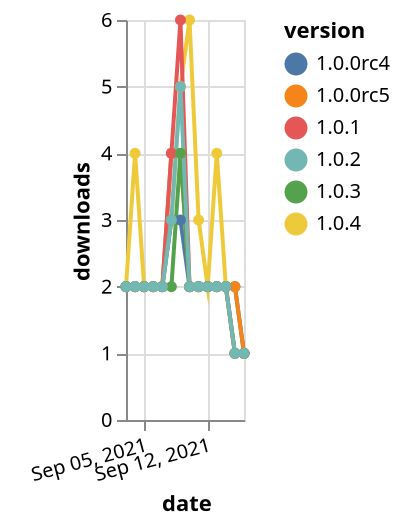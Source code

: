 {"$schema": "https://vega.github.io/schema/vega-lite/v5.json", "description": "A simple bar chart with embedded data.", "data": {"values": [{"date": "2021-09-03", "total": 7938, "delta": 2, "version": "1.0.4"}, {"date": "2021-09-04", "total": 7942, "delta": 4, "version": "1.0.4"}, {"date": "2021-09-05", "total": 7944, "delta": 2, "version": "1.0.4"}, {"date": "2021-09-06", "total": 7946, "delta": 2, "version": "1.0.4"}, {"date": "2021-09-07", "total": 7948, "delta": 2, "version": "1.0.4"}, {"date": "2021-09-08", "total": 7951, "delta": 3, "version": "1.0.4"}, {"date": "2021-09-09", "total": 7956, "delta": 5, "version": "1.0.4"}, {"date": "2021-09-10", "total": 7962, "delta": 6, "version": "1.0.4"}, {"date": "2021-09-11", "total": 7965, "delta": 3, "version": "1.0.4"}, {"date": "2021-09-12", "total": 7967, "delta": 2, "version": "1.0.4"}, {"date": "2021-09-13", "total": 7971, "delta": 4, "version": "1.0.4"}, {"date": "2021-09-14", "total": 7973, "delta": 2, "version": "1.0.4"}, {"date": "2021-09-15", "total": 7974, "delta": 1, "version": "1.0.4"}, {"date": "2021-09-16", "total": 7975, "delta": 1, "version": "1.0.4"}, {"date": "2021-09-03", "total": 2678, "delta": 2, "version": "1.0.0rc4"}, {"date": "2021-09-04", "total": 2680, "delta": 2, "version": "1.0.0rc4"}, {"date": "2021-09-05", "total": 2682, "delta": 2, "version": "1.0.0rc4"}, {"date": "2021-09-06", "total": 2684, "delta": 2, "version": "1.0.0rc4"}, {"date": "2021-09-07", "total": 2686, "delta": 2, "version": "1.0.0rc4"}, {"date": "2021-09-08", "total": 2689, "delta": 3, "version": "1.0.0rc4"}, {"date": "2021-09-09", "total": 2692, "delta": 3, "version": "1.0.0rc4"}, {"date": "2021-09-10", "total": 2694, "delta": 2, "version": "1.0.0rc4"}, {"date": "2021-09-11", "total": 2696, "delta": 2, "version": "1.0.0rc4"}, {"date": "2021-09-12", "total": 2698, "delta": 2, "version": "1.0.0rc4"}, {"date": "2021-09-13", "total": 2700, "delta": 2, "version": "1.0.0rc4"}, {"date": "2021-09-14", "total": 2702, "delta": 2, "version": "1.0.0rc4"}, {"date": "2021-09-15", "total": 2704, "delta": 2, "version": "1.0.0rc4"}, {"date": "2021-09-16", "total": 2705, "delta": 1, "version": "1.0.0rc4"}, {"date": "2021-09-03", "total": 3447, "delta": 2, "version": "1.0.0rc5"}, {"date": "2021-09-04", "total": 3449, "delta": 2, "version": "1.0.0rc5"}, {"date": "2021-09-05", "total": 3451, "delta": 2, "version": "1.0.0rc5"}, {"date": "2021-09-06", "total": 3453, "delta": 2, "version": "1.0.0rc5"}, {"date": "2021-09-07", "total": 3455, "delta": 2, "version": "1.0.0rc5"}, {"date": "2021-09-08", "total": 3459, "delta": 4, "version": "1.0.0rc5"}, {"date": "2021-09-09", "total": 3463, "delta": 4, "version": "1.0.0rc5"}, {"date": "2021-09-10", "total": 3465, "delta": 2, "version": "1.0.0rc5"}, {"date": "2021-09-11", "total": 3467, "delta": 2, "version": "1.0.0rc5"}, {"date": "2021-09-12", "total": 3469, "delta": 2, "version": "1.0.0rc5"}, {"date": "2021-09-13", "total": 3471, "delta": 2, "version": "1.0.0rc5"}, {"date": "2021-09-14", "total": 3473, "delta": 2, "version": "1.0.0rc5"}, {"date": "2021-09-15", "total": 3475, "delta": 2, "version": "1.0.0rc5"}, {"date": "2021-09-16", "total": 3476, "delta": 1, "version": "1.0.0rc5"}, {"date": "2021-09-03", "total": 3939, "delta": 2, "version": "1.0.1"}, {"date": "2021-09-04", "total": 3941, "delta": 2, "version": "1.0.1"}, {"date": "2021-09-05", "total": 3943, "delta": 2, "version": "1.0.1"}, {"date": "2021-09-06", "total": 3945, "delta": 2, "version": "1.0.1"}, {"date": "2021-09-07", "total": 3947, "delta": 2, "version": "1.0.1"}, {"date": "2021-09-08", "total": 3951, "delta": 4, "version": "1.0.1"}, {"date": "2021-09-09", "total": 3957, "delta": 6, "version": "1.0.1"}, {"date": "2021-09-10", "total": 3959, "delta": 2, "version": "1.0.1"}, {"date": "2021-09-11", "total": 3961, "delta": 2, "version": "1.0.1"}, {"date": "2021-09-12", "total": 3963, "delta": 2, "version": "1.0.1"}, {"date": "2021-09-13", "total": 3965, "delta": 2, "version": "1.0.1"}, {"date": "2021-09-14", "total": 3967, "delta": 2, "version": "1.0.1"}, {"date": "2021-09-15", "total": 3968, "delta": 1, "version": "1.0.1"}, {"date": "2021-09-16", "total": 3969, "delta": 1, "version": "1.0.1"}, {"date": "2021-09-03", "total": 2620, "delta": 2, "version": "1.0.3"}, {"date": "2021-09-04", "total": 2622, "delta": 2, "version": "1.0.3"}, {"date": "2021-09-05", "total": 2624, "delta": 2, "version": "1.0.3"}, {"date": "2021-09-06", "total": 2626, "delta": 2, "version": "1.0.3"}, {"date": "2021-09-07", "total": 2628, "delta": 2, "version": "1.0.3"}, {"date": "2021-09-08", "total": 2630, "delta": 2, "version": "1.0.3"}, {"date": "2021-09-09", "total": 2634, "delta": 4, "version": "1.0.3"}, {"date": "2021-09-10", "total": 2636, "delta": 2, "version": "1.0.3"}, {"date": "2021-09-11", "total": 2638, "delta": 2, "version": "1.0.3"}, {"date": "2021-09-12", "total": 2640, "delta": 2, "version": "1.0.3"}, {"date": "2021-09-13", "total": 2642, "delta": 2, "version": "1.0.3"}, {"date": "2021-09-14", "total": 2644, "delta": 2, "version": "1.0.3"}, {"date": "2021-09-15", "total": 2645, "delta": 1, "version": "1.0.3"}, {"date": "2021-09-16", "total": 2646, "delta": 1, "version": "1.0.3"}, {"date": "2021-09-03", "total": 3522, "delta": 2, "version": "1.0.2"}, {"date": "2021-09-04", "total": 3524, "delta": 2, "version": "1.0.2"}, {"date": "2021-09-05", "total": 3526, "delta": 2, "version": "1.0.2"}, {"date": "2021-09-06", "total": 3528, "delta": 2, "version": "1.0.2"}, {"date": "2021-09-07", "total": 3530, "delta": 2, "version": "1.0.2"}, {"date": "2021-09-08", "total": 3533, "delta": 3, "version": "1.0.2"}, {"date": "2021-09-09", "total": 3538, "delta": 5, "version": "1.0.2"}, {"date": "2021-09-10", "total": 3540, "delta": 2, "version": "1.0.2"}, {"date": "2021-09-11", "total": 3542, "delta": 2, "version": "1.0.2"}, {"date": "2021-09-12", "total": 3544, "delta": 2, "version": "1.0.2"}, {"date": "2021-09-13", "total": 3546, "delta": 2, "version": "1.0.2"}, {"date": "2021-09-14", "total": 3548, "delta": 2, "version": "1.0.2"}, {"date": "2021-09-15", "total": 3549, "delta": 1, "version": "1.0.2"}, {"date": "2021-09-16", "total": 3550, "delta": 1, "version": "1.0.2"}]}, "width": "container", "mark": {"type": "line", "point": {"filled": true}}, "encoding": {"x": {"field": "date", "type": "temporal", "timeUnit": "yearmonthdate", "title": "date", "axis": {"labelAngle": -15}}, "y": {"field": "delta", "type": "quantitative", "title": "downloads"}, "color": {"field": "version", "type": "nominal"}, "tooltip": {"field": "delta"}}}
